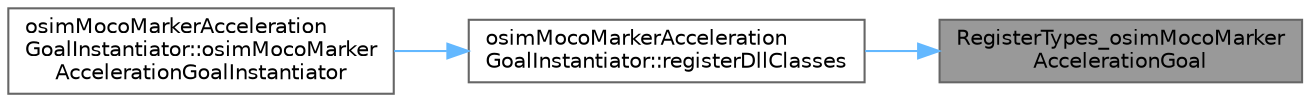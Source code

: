 digraph "RegisterTypes_osimMocoMarkerAccelerationGoal"
{
 // LATEX_PDF_SIZE
  bgcolor="transparent";
  edge [fontname=Helvetica,fontsize=10,labelfontname=Helvetica,labelfontsize=10];
  node [fontname=Helvetica,fontsize=10,shape=box,height=0.2,width=0.4];
  rankdir="RL";
  Node1 [id="Node000001",label="RegisterTypes_osimMocoMarker\lAccelerationGoal",height=0.2,width=0.4,color="gray40", fillcolor="grey60", style="filled", fontcolor="black",tooltip=" "];
  Node1 -> Node2 [id="edge1_Node000001_Node000002",dir="back",color="steelblue1",style="solid",tooltip=" "];
  Node2 [id="Node000002",label="osimMocoMarkerAcceleration\lGoalInstantiator::registerDllClasses",height=0.2,width=0.4,color="grey40", fillcolor="white", style="filled",URL="$classosim_moco_marker_acceleration_goal_instantiator.html#a6a9f3524a98908a52ee811ee1b3e7471",tooltip=" "];
  Node2 -> Node3 [id="edge2_Node000002_Node000003",dir="back",color="steelblue1",style="solid",tooltip=" "];
  Node3 [id="Node000003",label="osimMocoMarkerAcceleration\lGoalInstantiator::osimMocoMarker\lAccelerationGoalInstantiator",height=0.2,width=0.4,color="grey40", fillcolor="white", style="filled",URL="$classosim_moco_marker_acceleration_goal_instantiator.html#a6635b44d2fe87f7a3a95a6e3cc535c67",tooltip=" "];
}
